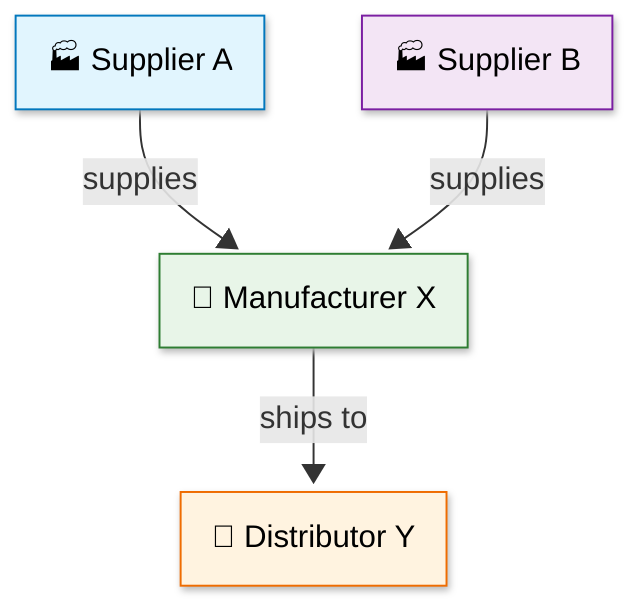 ---
config:
  look: neo
  theme: default
---
graph TD
    S1[🏭 Supplier A] -->|supplies| M1[🏢 Manufacturer X]
    S2[🏭 Supplier B] -->|supplies| M1
    M1 -->|ships to| D1[🚚 Distributor Y]
    
    style S1 fill:#e1f5fe,stroke:#0277bd,color:#000
    style S2 fill:#f3e5f5,stroke:#7b1fa2,color:#000
    style M1 fill:#e8f5e8,stroke:#2e7d32,color:#000
    style D1 fill:#fff3e0,stroke:#ef6c00,color:#000